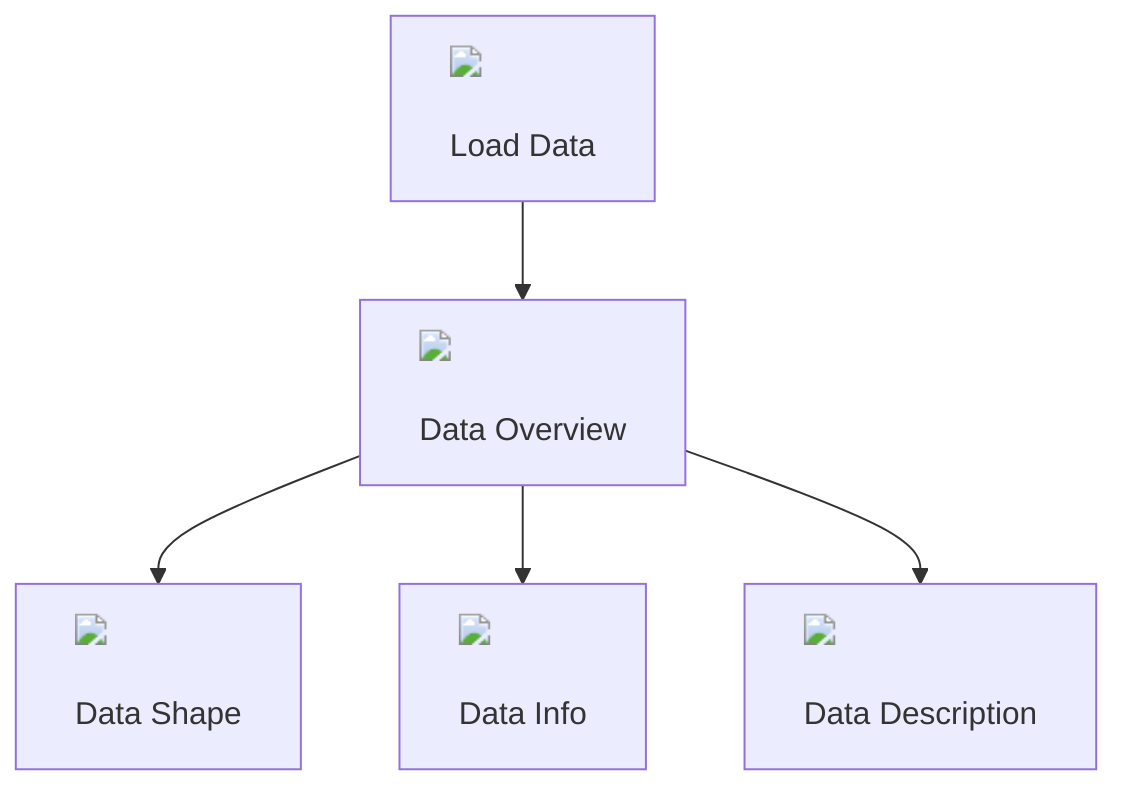 flowchart TD
    A["<img src='file.svg'/> <br/> Load Data"] --> B["<img src='table.svg'/> <br/> Data Overview"]
    B --> C["<img src='table.svg'/> <br/> Data Shape"]
    B --> D["<img src='table.svg'/> <br/> Data Info"]
    B --> E["<img src='table.svg'/> <br/> Data Description"]
